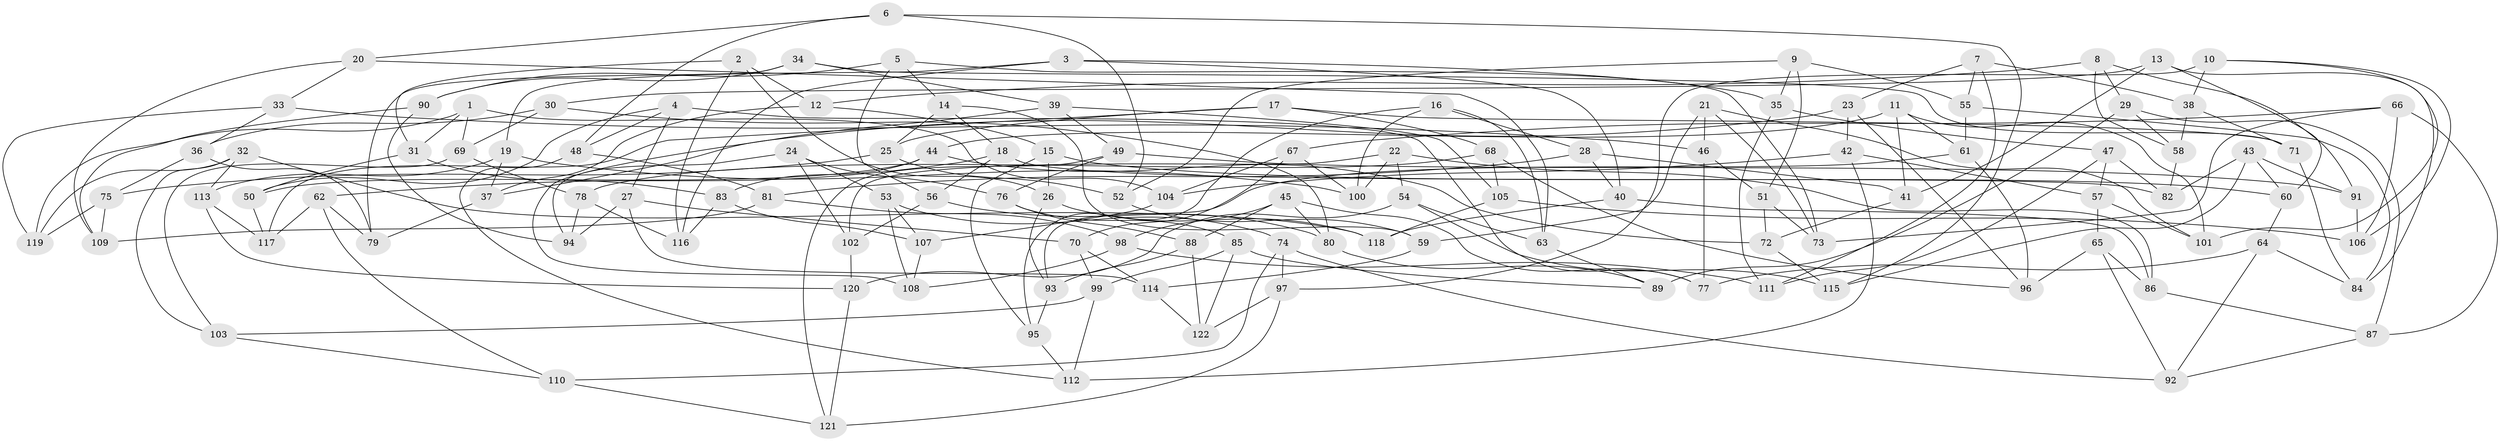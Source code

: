 // coarse degree distribution, {10: 0.05405405405405406, 4: 0.7162162162162162, 9: 0.02702702702702703, 11: 0.04054054054054054, 6: 0.04054054054054054, 8: 0.013513513513513514, 7: 0.013513513513513514, 12: 0.013513513513513514, 3: 0.08108108108108109}
// Generated by graph-tools (version 1.1) at 2025/53/03/04/25 22:53:42]
// undirected, 122 vertices, 244 edges
graph export_dot {
  node [color=gray90,style=filled];
  1;
  2;
  3;
  4;
  5;
  6;
  7;
  8;
  9;
  10;
  11;
  12;
  13;
  14;
  15;
  16;
  17;
  18;
  19;
  20;
  21;
  22;
  23;
  24;
  25;
  26;
  27;
  28;
  29;
  30;
  31;
  32;
  33;
  34;
  35;
  36;
  37;
  38;
  39;
  40;
  41;
  42;
  43;
  44;
  45;
  46;
  47;
  48;
  49;
  50;
  51;
  52;
  53;
  54;
  55;
  56;
  57;
  58;
  59;
  60;
  61;
  62;
  63;
  64;
  65;
  66;
  67;
  68;
  69;
  70;
  71;
  72;
  73;
  74;
  75;
  76;
  77;
  78;
  79;
  80;
  81;
  82;
  83;
  84;
  85;
  86;
  87;
  88;
  89;
  90;
  91;
  92;
  93;
  94;
  95;
  96;
  97;
  98;
  99;
  100;
  101;
  102;
  103;
  104;
  105;
  106;
  107;
  108;
  109;
  110;
  111;
  112;
  113;
  114;
  115;
  116;
  117;
  118;
  119;
  120;
  121;
  122;
  1 -- 104;
  1 -- 119;
  1 -- 69;
  1 -- 31;
  2 -- 31;
  2 -- 12;
  2 -- 116;
  2 -- 26;
  3 -- 19;
  3 -- 35;
  3 -- 40;
  3 -- 116;
  4 -- 77;
  4 -- 50;
  4 -- 48;
  4 -- 27;
  5 -- 14;
  5 -- 56;
  5 -- 73;
  5 -- 90;
  6 -- 48;
  6 -- 115;
  6 -- 52;
  6 -- 20;
  7 -- 23;
  7 -- 111;
  7 -- 55;
  7 -- 38;
  8 -- 12;
  8 -- 91;
  8 -- 58;
  8 -- 29;
  9 -- 35;
  9 -- 52;
  9 -- 55;
  9 -- 51;
  10 -- 101;
  10 -- 97;
  10 -- 106;
  10 -- 38;
  11 -- 61;
  11 -- 44;
  11 -- 101;
  11 -- 41;
  12 -- 37;
  12 -- 15;
  13 -- 60;
  13 -- 84;
  13 -- 41;
  13 -- 30;
  14 -- 18;
  14 -- 25;
  14 -- 59;
  15 -- 60;
  15 -- 95;
  15 -- 26;
  16 -- 95;
  16 -- 28;
  16 -- 100;
  16 -- 63;
  17 -- 117;
  17 -- 71;
  17 -- 68;
  17 -- 25;
  18 -- 62;
  18 -- 56;
  18 -- 82;
  19 -- 100;
  19 -- 37;
  19 -- 113;
  20 -- 109;
  20 -- 33;
  20 -- 63;
  21 -- 59;
  21 -- 73;
  21 -- 101;
  21 -- 46;
  22 -- 100;
  22 -- 54;
  22 -- 102;
  22 -- 86;
  23 -- 42;
  23 -- 37;
  23 -- 96;
  24 -- 94;
  24 -- 76;
  24 -- 53;
  24 -- 102;
  25 -- 75;
  25 -- 52;
  26 -- 93;
  26 -- 118;
  27 -- 70;
  27 -- 114;
  27 -- 94;
  28 -- 41;
  28 -- 81;
  28 -- 40;
  29 -- 87;
  29 -- 58;
  29 -- 89;
  30 -- 80;
  30 -- 36;
  30 -- 69;
  31 -- 50;
  31 -- 83;
  32 -- 119;
  32 -- 103;
  32 -- 113;
  32 -- 118;
  33 -- 46;
  33 -- 36;
  33 -- 119;
  34 -- 39;
  34 -- 79;
  34 -- 90;
  34 -- 71;
  35 -- 47;
  35 -- 111;
  36 -- 79;
  36 -- 75;
  37 -- 79;
  38 -- 71;
  38 -- 58;
  39 -- 108;
  39 -- 105;
  39 -- 49;
  40 -- 86;
  40 -- 118;
  41 -- 72;
  42 -- 104;
  42 -- 57;
  42 -- 112;
  43 -- 60;
  43 -- 115;
  43 -- 91;
  43 -- 82;
  44 -- 83;
  44 -- 72;
  44 -- 50;
  45 -- 77;
  45 -- 80;
  45 -- 98;
  45 -- 88;
  46 -- 51;
  46 -- 77;
  47 -- 82;
  47 -- 111;
  47 -- 57;
  48 -- 112;
  48 -- 81;
  49 -- 76;
  49 -- 121;
  49 -- 91;
  50 -- 117;
  51 -- 72;
  51 -- 73;
  52 -- 59;
  53 -- 108;
  53 -- 107;
  53 -- 74;
  54 -- 120;
  54 -- 115;
  54 -- 63;
  55 -- 61;
  55 -- 84;
  56 -- 80;
  56 -- 102;
  57 -- 65;
  57 -- 101;
  58 -- 82;
  59 -- 114;
  60 -- 64;
  61 -- 96;
  61 -- 93;
  62 -- 117;
  62 -- 79;
  62 -- 110;
  63 -- 89;
  64 -- 77;
  64 -- 92;
  64 -- 84;
  65 -- 96;
  65 -- 92;
  65 -- 86;
  66 -- 73;
  66 -- 67;
  66 -- 87;
  66 -- 106;
  67 -- 104;
  67 -- 70;
  67 -- 100;
  68 -- 78;
  68 -- 105;
  68 -- 96;
  69 -- 78;
  69 -- 103;
  70 -- 99;
  70 -- 114;
  71 -- 84;
  72 -- 115;
  74 -- 97;
  74 -- 92;
  74 -- 110;
  75 -- 119;
  75 -- 109;
  76 -- 88;
  76 -- 85;
  78 -- 116;
  78 -- 94;
  80 -- 89;
  81 -- 98;
  81 -- 109;
  83 -- 107;
  83 -- 116;
  85 -- 89;
  85 -- 122;
  85 -- 99;
  86 -- 87;
  87 -- 92;
  88 -- 93;
  88 -- 122;
  90 -- 109;
  90 -- 94;
  91 -- 106;
  93 -- 95;
  95 -- 112;
  97 -- 122;
  97 -- 121;
  98 -- 108;
  98 -- 111;
  99 -- 112;
  99 -- 103;
  102 -- 120;
  103 -- 110;
  104 -- 107;
  105 -- 106;
  105 -- 118;
  107 -- 108;
  110 -- 121;
  113 -- 120;
  113 -- 117;
  114 -- 122;
  120 -- 121;
}
